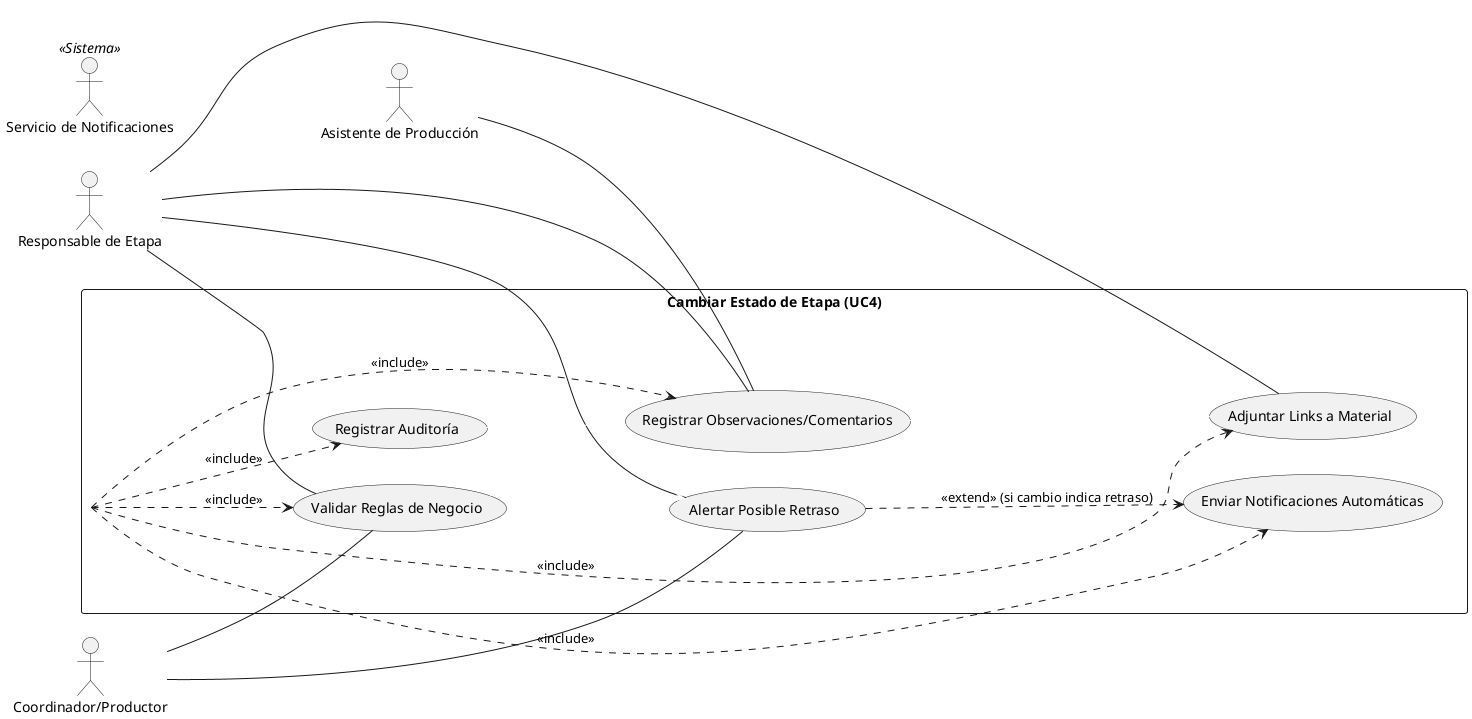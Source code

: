 @startuml
left to right direction

actor "Responsable de Etapa" as Resp
actor "Coordinador/Productor" as Prod
actor "Asistente de Producción" as Asist
actor "Servicio de Notificaciones" as Notif <<Sistema>>

rectangle "Cambiar Estado de Etapa (UC4)" {
    usecase "Validar Reglas de Negocio" as ValidaReglas
    usecase "Alertar Posible Retraso" as AlertaRetraso
    usecase "Registrar Auditoría" as RegAudit
    usecase "Registrar Observaciones/Comentarios" as RegObs
    usecase "Adjuntar Links a Material" as Links
    usecase "Enviar Notificaciones Automáticas" as UC5
}

Resp -- ValidaReglas
Resp -- AlertaRetraso
Resp -- RegObs
Resp -- Links
Prod -- ValidaReglas
Prod -- AlertaRetraso
Asist -- RegObs

' Inclusiones del caso de uso principal
"Cambiar Estado de Etapa (UC4)" ..> ValidaReglas : <<include>>
"Cambiar Estado de Etapa (UC4)" ..> RegAudit : <<include>>
"Cambiar Estado de Etapa (UC4)" ..> RegObs : <<include>>
"Cambiar Estado de Etapa (UC4)" ..> Links : <<include>>
"Cambiar Estado de Etapa (UC4)" ..> UC5 : <<include>>

' Extensión
AlertaRetraso ..> UC5 : <<extend>> (si cambio indica retraso)

' Flechas ocultas para orden
ValidaReglas -[#white]-> AlertaRetraso
RegObs -[#white]-> Links
RegAudit -[#white]-> RegObs

@enduml

